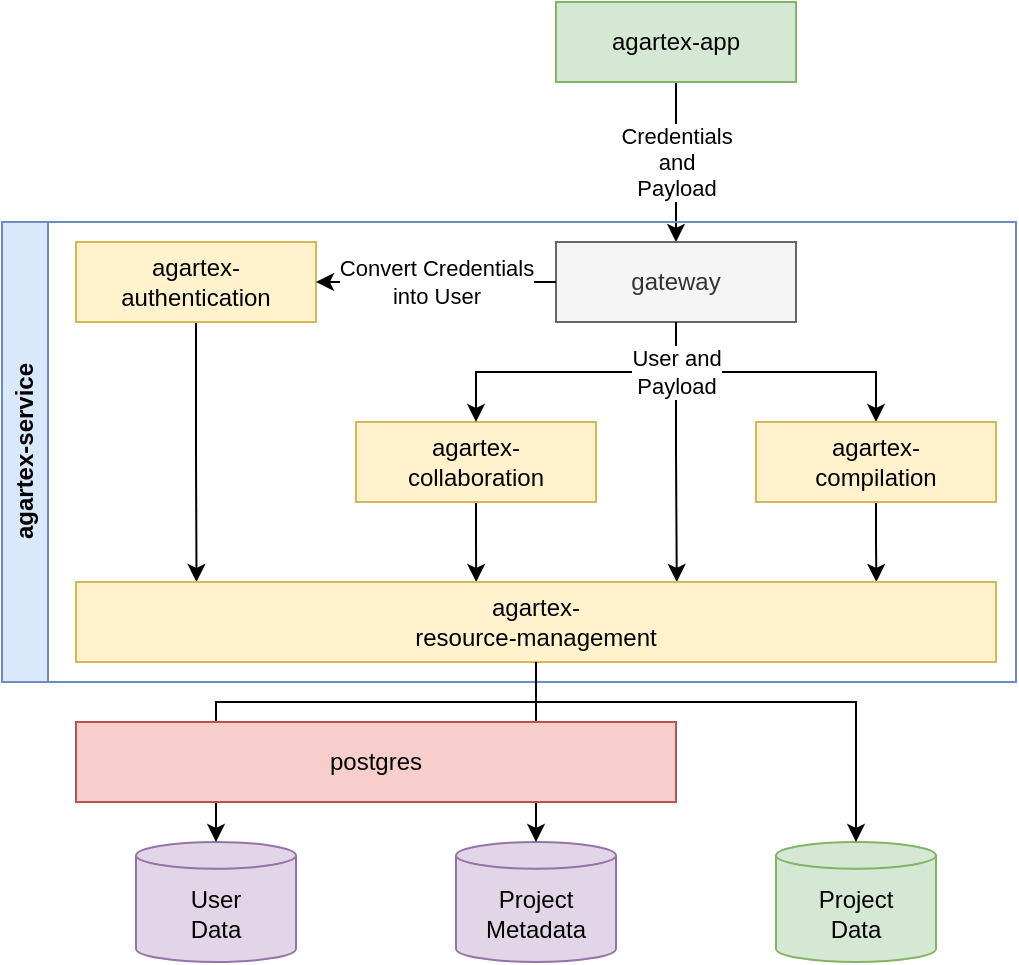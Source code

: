 <mxfile version="21.1.2" type="device">
  <diagram name="Page-1" id="FUFa9jqPCzs9HxzX1R3K">
    <mxGraphModel dx="956" dy="568" grid="1" gridSize="10" guides="1" tooltips="1" connect="1" arrows="1" fold="1" page="1" pageScale="1" pageWidth="850" pageHeight="1100" math="0" shadow="0">
      <root>
        <mxCell id="0" />
        <mxCell id="1" parent="0" />
        <mxCell id="3wblzy1XHl_DWWg0G7P6-25" value="Credentials&lt;br&gt;and&lt;br&gt;Payload" style="edgeStyle=orthogonalEdgeStyle;rounded=0;orthogonalLoop=1;jettySize=auto;html=1;exitX=0.5;exitY=1;exitDx=0;exitDy=0;entryX=0.5;entryY=0;entryDx=0;entryDy=0;" parent="1" source="3wblzy1XHl_DWWg0G7P6-14" target="3wblzy1XHl_DWWg0G7P6-16" edge="1">
          <mxGeometry relative="1" as="geometry" />
        </mxCell>
        <mxCell id="3wblzy1XHl_DWWg0G7P6-14" value="agartex-app" style="rounded=0;whiteSpace=wrap;html=1;fillColor=#d5e8d4;strokeColor=#82b366;" parent="1" vertex="1">
          <mxGeometry x="460" y="280" width="120" height="40" as="geometry" />
        </mxCell>
        <mxCell id="3wblzy1XHl_DWWg0G7P6-36" value="agartex-service" style="swimlane;horizontal=0;whiteSpace=wrap;html=1;fillColor=#dae8fc;strokeColor=#6c8ebf;" parent="1" vertex="1">
          <mxGeometry x="183" y="390" width="507" height="230" as="geometry" />
        </mxCell>
        <mxCell id="3wblzy1XHl_DWWg0G7P6-35" style="edgeStyle=orthogonalEdgeStyle;rounded=0;orthogonalLoop=1;jettySize=auto;html=1;exitX=0.5;exitY=1;exitDx=0;exitDy=0;entryX=0.5;entryY=0;entryDx=0;entryDy=0;" parent="3wblzy1XHl_DWWg0G7P6-36" source="3wblzy1XHl_DWWg0G7P6-16" target="3wblzy1XHl_DWWg0G7P6-18" edge="1">
          <mxGeometry relative="1" as="geometry" />
        </mxCell>
        <mxCell id="YEWZiAn31JcpbjqMj5U7-9" style="edgeStyle=orthogonalEdgeStyle;rounded=0;orthogonalLoop=1;jettySize=auto;html=1;exitX=0.5;exitY=1;exitDx=0;exitDy=0;entryX=0.131;entryY=0;entryDx=0;entryDy=0;entryPerimeter=0;" edge="1" parent="3wblzy1XHl_DWWg0G7P6-36" source="3wblzy1XHl_DWWg0G7P6-19" target="vltVSBaYRwaNU6VDjKT1-12">
          <mxGeometry relative="1" as="geometry" />
        </mxCell>
        <mxCell id="3wblzy1XHl_DWWg0G7P6-19" value="agartex-authentication" style="rounded=0;whiteSpace=wrap;html=1;fillColor=#fff2cc;strokeColor=#d6b656;" parent="3wblzy1XHl_DWWg0G7P6-36" vertex="1">
          <mxGeometry x="37" y="10" width="120" height="40" as="geometry" />
        </mxCell>
        <mxCell id="YEWZiAn31JcpbjqMj5U7-12" style="edgeStyle=orthogonalEdgeStyle;rounded=0;orthogonalLoop=1;jettySize=auto;html=1;exitX=0.5;exitY=1;exitDx=0;exitDy=0;entryX=0.653;entryY=0;entryDx=0;entryDy=0;entryPerimeter=0;" edge="1" parent="3wblzy1XHl_DWWg0G7P6-36" source="3wblzy1XHl_DWWg0G7P6-16" target="vltVSBaYRwaNU6VDjKT1-12">
          <mxGeometry relative="1" as="geometry" />
        </mxCell>
        <mxCell id="3wblzy1XHl_DWWg0G7P6-16" value="gateway" style="rounded=0;whiteSpace=wrap;html=1;fillColor=#f5f5f5;strokeColor=#666666;fontColor=#333333;" parent="3wblzy1XHl_DWWg0G7P6-36" vertex="1">
          <mxGeometry x="277" y="10" width="120" height="40" as="geometry" />
        </mxCell>
        <mxCell id="3wblzy1XHl_DWWg0G7P6-30" value="Convert Credentials&lt;br&gt;into User" style="edgeStyle=orthogonalEdgeStyle;rounded=0;orthogonalLoop=1;jettySize=auto;html=1;exitX=0;exitY=0.5;exitDx=0;exitDy=0;entryX=1;entryY=0.5;entryDx=0;entryDy=0;labelBackgroundColor=default;" parent="3wblzy1XHl_DWWg0G7P6-36" source="3wblzy1XHl_DWWg0G7P6-16" target="3wblzy1XHl_DWWg0G7P6-19" edge="1">
          <mxGeometry relative="1" as="geometry" />
        </mxCell>
        <mxCell id="YEWZiAn31JcpbjqMj5U7-10" style="edgeStyle=orthogonalEdgeStyle;rounded=0;orthogonalLoop=1;jettySize=auto;html=1;exitX=0.5;exitY=1;exitDx=0;exitDy=0;entryX=0.435;entryY=0;entryDx=0;entryDy=0;entryPerimeter=0;" edge="1" parent="3wblzy1XHl_DWWg0G7P6-36" source="3wblzy1XHl_DWWg0G7P6-17" target="vltVSBaYRwaNU6VDjKT1-12">
          <mxGeometry relative="1" as="geometry" />
        </mxCell>
        <mxCell id="3wblzy1XHl_DWWg0G7P6-17" value="agartex-&lt;br&gt;collaboration" style="rounded=0;whiteSpace=wrap;html=1;fillColor=#fff2cc;strokeColor=#d6b656;" parent="3wblzy1XHl_DWWg0G7P6-36" vertex="1">
          <mxGeometry x="177" y="100" width="120" height="40" as="geometry" />
        </mxCell>
        <mxCell id="3wblzy1XHl_DWWg0G7P6-34" value="User and&lt;br&gt;Payload" style="edgeStyle=orthogonalEdgeStyle;rounded=0;orthogonalLoop=1;jettySize=auto;html=1;exitX=0.5;exitY=1;exitDx=0;exitDy=0;entryX=0.5;entryY=0;entryDx=0;entryDy=0;" parent="3wblzy1XHl_DWWg0G7P6-36" source="3wblzy1XHl_DWWg0G7P6-16" target="3wblzy1XHl_DWWg0G7P6-17" edge="1">
          <mxGeometry x="-0.666" relative="1" as="geometry">
            <mxPoint as="offset" />
          </mxGeometry>
        </mxCell>
        <mxCell id="YEWZiAn31JcpbjqMj5U7-11" style="edgeStyle=orthogonalEdgeStyle;rounded=0;orthogonalLoop=1;jettySize=auto;html=1;exitX=0.5;exitY=1;exitDx=0;exitDy=0;entryX=0.87;entryY=0;entryDx=0;entryDy=0;entryPerimeter=0;" edge="1" parent="3wblzy1XHl_DWWg0G7P6-36" source="3wblzy1XHl_DWWg0G7P6-18" target="vltVSBaYRwaNU6VDjKT1-12">
          <mxGeometry relative="1" as="geometry" />
        </mxCell>
        <mxCell id="3wblzy1XHl_DWWg0G7P6-18" value="agartex-&lt;br&gt;compilation" style="rounded=0;whiteSpace=wrap;html=1;fillColor=#fff2cc;strokeColor=#d6b656;" parent="3wblzy1XHl_DWWg0G7P6-36" vertex="1">
          <mxGeometry x="377" y="100" width="120" height="40" as="geometry" />
        </mxCell>
        <mxCell id="vltVSBaYRwaNU6VDjKT1-12" value="agartex-&lt;br&gt;resource-management" style="rounded=0;whiteSpace=wrap;html=1;fillColor=#fff2cc;strokeColor=#d6b656;" parent="3wblzy1XHl_DWWg0G7P6-36" vertex="1">
          <mxGeometry x="37" y="180" width="460" height="40" as="geometry" />
        </mxCell>
        <mxCell id="3wblzy1XHl_DWWg0G7P6-41" value="Project&lt;br&gt;Data" style="shape=cylinder3;whiteSpace=wrap;html=1;boundedLbl=1;backgroundOutline=1;size=6.683;fillColor=#d5e8d4;strokeColor=#82b366;" parent="1" vertex="1">
          <mxGeometry x="570" y="700" width="80" height="60" as="geometry" />
        </mxCell>
        <mxCell id="3wblzy1XHl_DWWg0G7P6-39" value="User&lt;br&gt;Data" style="shape=cylinder3;whiteSpace=wrap;html=1;boundedLbl=1;backgroundOutline=1;size=6.683;fillColor=#e1d5e7;strokeColor=#9673a6;" parent="1" vertex="1">
          <mxGeometry x="250" y="700" width="80" height="60" as="geometry" />
        </mxCell>
        <mxCell id="3wblzy1XHl_DWWg0G7P6-40" value="Project&lt;br&gt;Metadata" style="shape=cylinder3;whiteSpace=wrap;html=1;boundedLbl=1;backgroundOutline=1;size=6.683;fillColor=#e1d5e7;strokeColor=#9673a6;" parent="1" vertex="1">
          <mxGeometry x="410" y="700" width="80" height="60" as="geometry" />
        </mxCell>
        <mxCell id="YEWZiAn31JcpbjqMj5U7-1" style="edgeStyle=orthogonalEdgeStyle;rounded=0;orthogonalLoop=1;jettySize=auto;html=1;entryX=0.5;entryY=0;entryDx=0;entryDy=0;entryPerimeter=0;" edge="1" parent="1" source="vltVSBaYRwaNU6VDjKT1-12" target="3wblzy1XHl_DWWg0G7P6-40">
          <mxGeometry relative="1" as="geometry" />
        </mxCell>
        <mxCell id="YEWZiAn31JcpbjqMj5U7-2" style="edgeStyle=orthogonalEdgeStyle;rounded=0;orthogonalLoop=1;jettySize=auto;html=1;entryX=0.5;entryY=0;entryDx=0;entryDy=0;entryPerimeter=0;" edge="1" parent="1" source="vltVSBaYRwaNU6VDjKT1-12" target="3wblzy1XHl_DWWg0G7P6-39">
          <mxGeometry relative="1" as="geometry">
            <Array as="points">
              <mxPoint x="450" y="630" />
              <mxPoint x="290" y="630" />
            </Array>
          </mxGeometry>
        </mxCell>
        <mxCell id="YEWZiAn31JcpbjqMj5U7-3" style="edgeStyle=orthogonalEdgeStyle;rounded=0;orthogonalLoop=1;jettySize=auto;html=1;exitX=0.5;exitY=1;exitDx=0;exitDy=0;" edge="1" parent="1" source="vltVSBaYRwaNU6VDjKT1-12" target="3wblzy1XHl_DWWg0G7P6-41">
          <mxGeometry relative="1" as="geometry">
            <Array as="points">
              <mxPoint x="450" y="630" />
              <mxPoint x="610" y="630" />
            </Array>
          </mxGeometry>
        </mxCell>
        <mxCell id="3wblzy1XHl_DWWg0G7P6-43" value="postgres" style="rounded=0;whiteSpace=wrap;html=1;fillColor=#f8cecc;strokeColor=#b85450;" parent="1" vertex="1">
          <mxGeometry x="220" y="640" width="300" height="40" as="geometry" />
        </mxCell>
      </root>
    </mxGraphModel>
  </diagram>
</mxfile>

